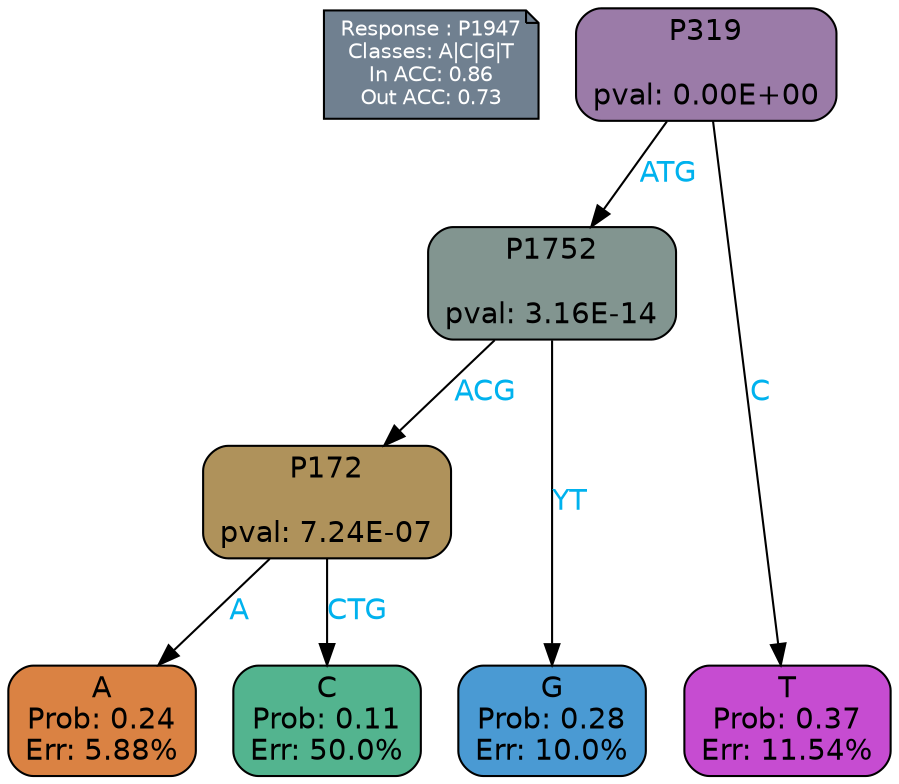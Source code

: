 digraph Tree {
node [shape=box, style="filled, rounded", color="black", fontname=helvetica] ;
graph [ranksep=equally, splines=polylines, bgcolor=transparent, dpi=600] ;
edge [fontname=helvetica] ;
LEGEND [label="Response : P1947
Classes: A|C|G|T
In ACC: 0.86
Out ACC: 0.73
",shape=note,align=left,style=filled,fillcolor="slategray",fontcolor="white",fontsize=10];1 [label="P319

pval: 0.00E+00", fillcolor="#9b7ba8"] ;
2 [label="P1752

pval: 3.16E-14", fillcolor="#829590"] ;
3 [label="P172

pval: 7.24E-07", fillcolor="#af925b"] ;
4 [label="A
Prob: 0.24
Err: 5.88%", fillcolor="#da8243"] ;
5 [label="C
Prob: 0.11
Err: 50.0%", fillcolor="#53b48f"] ;
6 [label="G
Prob: 0.28
Err: 10.0%", fillcolor="#4a9ad3"] ;
7 [label="T
Prob: 0.37
Err: 11.54%", fillcolor="#c64cd1"] ;
1 -> 2 [label="ATG",fontcolor=deepskyblue2] ;
1 -> 7 [label="C",fontcolor=deepskyblue2] ;
2 -> 3 [label="ACG",fontcolor=deepskyblue2] ;
2 -> 6 [label="YT",fontcolor=deepskyblue2] ;
3 -> 4 [label="A",fontcolor=deepskyblue2] ;
3 -> 5 [label="CTG",fontcolor=deepskyblue2] ;
{rank = same; 4;5;6;7;}{rank = same; LEGEND;1;}}